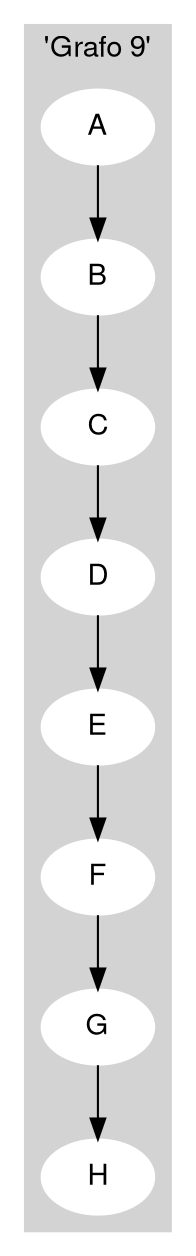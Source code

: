 digraph G {
	fontname="Helvetica,Arial,sans-serif"
	node [fontname="Helvetica,Arial,sans-serif"]
	edge [fontname="Helvetica,Arial,sans-serif"]

	subgraph cluster_0 {
		style=filled;
		color=lightgrey;
		node [style=filled,color=white];
"A"
"B"
"C"
"D"
"E"
"F"
"G"
"H"
;label="'Grafo 9'";}"A" -> "B";"B" -> "C";"C" -> "D";"D" -> "E";"E" -> "F";"F" -> "G";"G" -> "H";}